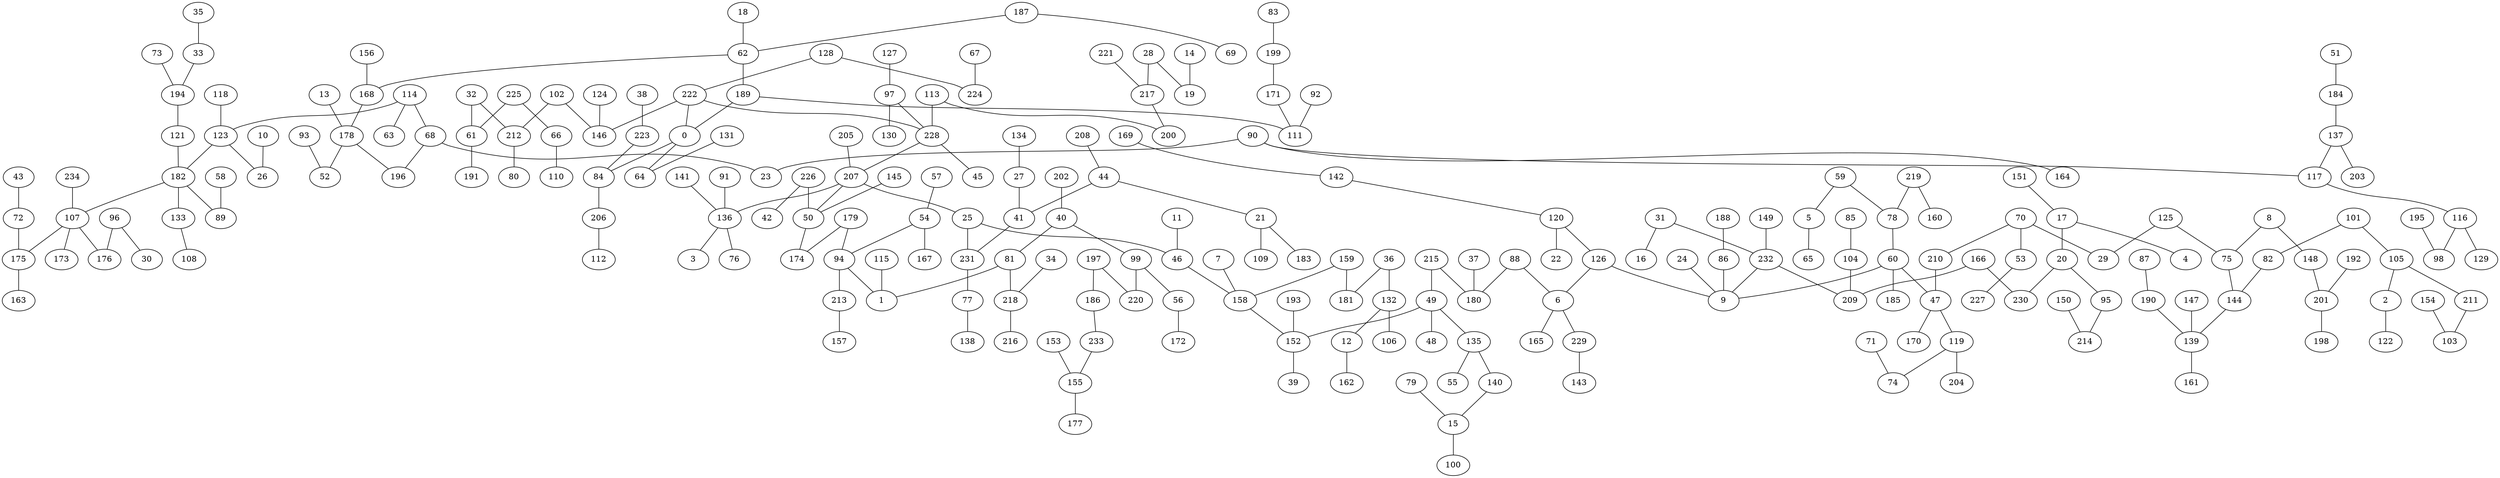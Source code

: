strict graph kruskal{
	121 -- 182;
	136 -- 76;
	14 -- 19;
	190 -- 139;
	68 -- 196;
	36 -- 132;
	178 -- 196;
	35 -- 33;
	222 -- 146;
	31 -- 16;
	228 -- 207;
	6 -- 229;
	232 -- 9;
	233 -- 155;
	96 -- 176;
	153 -- 155;
	50 -- 174;
	38 -- 223;
	25 -- 231;
	114 -- 123;
	222 -- 0;
	88 -- 6;
	75 -- 144;
	90 -- 117;
	126 -- 9;
	62 -- 168;
	184 -- 137;
	7 -- 158;
	193 -- 152;
	123 -- 26;
	166 -- 230;
	49 -- 152;
	56 -- 172;
	114 -- 68;
	210 -- 47;
	79 -- 15;
	159 -- 158;
	133 -- 108;
	215 -- 49;
	158 -- 152;
	86 -- 9;
	104 -- 209;
	17 -- 20;
	47 -- 170;
	113 -- 200;
	51 -- 184;
	205 -- 207;
	207 -- 136;
	99 -- 220;
	82 -- 144;
	166 -- 209;
	189 -- 111;
	125 -- 29;
	135 -- 55;
	168 -- 178;
	70 -- 53;
	128 -- 224;
	70 -- 210;
	8 -- 148;
	199 -- 171;
	78 -- 60;
	70 -- 29;
	17 -- 4;
	101 -- 105;
	101 -- 82;
	144 -- 139;
	102 -- 146;
	140 -- 15;
	13 -- 178;
	117 -- 116;
	84 -- 206;
	197 -- 186;
	71 -- 74;
	188 -- 86;
	136 -- 3;
	90 -- 23;
	8 -- 75;
	123 -- 182;
	99 -- 56;
	207 -- 50;
	148 -- 201;
	223 -- 84;
	21 -- 183;
	31 -- 232;
	46 -- 158;
	107 -- 175;
	197 -- 220;
	195 -- 98;
	20 -- 230;
	93 -- 52;
	58 -- 89;
	12 -- 162;
	36 -- 181;
	139 -- 161;
	222 -- 228;
	43 -- 72;
	175 -- 163;
	107 -- 173;
	28 -- 19;
	207 -- 25;
	102 -- 212;
	60 -- 185;
	120 -- 126;
	53 -- 227;
	151 -- 17;
	221 -- 217;
	10 -- 26;
	182 -- 133;
	105 -- 2;
	49 -- 135;
	128 -- 222;
	206 -- 112;
	25 -- 46;
	132 -- 12;
	189 -- 0;
	81 -- 218;
	149 -- 232;
	142 -- 120;
	211 -- 103;
	147 -- 139;
	159 -- 181;
	124 -- 146;
	105 -- 211;
	59 -- 78;
	171 -- 111;
	125 -- 75;
	97 -- 130;
	61 -- 191;
	187 -- 62;
	49 -- 48;
	11 -- 46;
	88 -- 180;
	182 -- 89;
	68 -- 23;
	232 -- 209;
	20 -- 95;
	215 -- 180;
	145 -- 50;
	126 -- 6;
	228 -- 45;
	119 -- 74;
	32 -- 212;
	33 -- 194;
	182 -- 107;
	72 -- 175;
	85 -- 104;
	107 -- 176;
	59 -- 5;
	231 -- 77;
	113 -- 228;
	120 -- 22;
	201 -- 198;
	60 -- 47;
	60 -- 9;
	62 -- 189;
	47 -- 119;
	229 -- 143;
	212 -- 80;
	134 -- 27;
	41 -- 231;
	94 -- 213;
	44 -- 41;
	87 -- 190;
	225 -- 61;
	202 -- 40;
	97 -- 228;
	141 -- 136;
	178 -- 52;
	179 -- 94;
	94 -- 1;
	219 -- 160;
	208 -- 44;
	217 -- 200;
	179 -- 174;
	54 -- 167;
	234 -- 107;
	95 -- 214;
	137 -- 117;
	77 -- 138;
	40 -- 99;
	135 -- 140;
	137 -- 203;
	34 -- 218;
	90 -- 164;
	96 -- 30;
	40 -- 81;
	81 -- 1;
	154 -- 103;
	192 -- 201;
	114 -- 63;
	119 -- 204;
	28 -- 217;
	213 -- 157;
	0 -- 64;
	187 -- 69;
	27 -- 41;
	116 -- 98;
	116 -- 129;
	6 -- 165;
	44 -- 21;
	156 -- 168;
	226 -- 42;
	0 -- 84;
	15 -- 100;
	152 -- 39;
	225 -- 66;
	169 -- 142;
	186 -- 233;
	219 -- 78;
	32 -- 61;
	21 -- 109;
	37 -- 180;
	226 -- 50;
	118 -- 123;
	194 -- 121;
	54 -- 94;
	127 -- 97;
	115 -- 1;
	66 -- 110;
	2 -- 122;
	67 -- 224;
	92 -- 111;
	5 -- 65;
	131 -- 64;
	132 -- 106;
	57 -- 54;
	83 -- 199;
	155 -- 177;
	91 -- 136;
	150 -- 214;
	73 -- 194;
	218 -- 216;
	18 -- 62;
	24 -- 9;
}
strict graph grafo{
	93 -- 52;
	105 -- 101;
	105 -- 2;
	105 -- 211;
	4 -- 17;
	182 -- 121;
	182 -- 123;
	182 -- 133;
	182 -- 89;
	182 -- 107;
	30 -- 96;
	184 -- 137;
	184 -- 51;
	114 -- 123;
	114 -- 68;
	114 -- 63;
	183 -- 21;
	56 -- 172;
	56 -- 99;
	148 -- 8;
	148 -- 201;
	231 -- 25;
	231 -- 77;
	231 -- 41;
	50 -- 174;
	50 -- 207;
	50 -- 145;
	50 -- 226;
	13 -- 178;
	48 -- 49;
	206 -- 84;
	206 -- 112;
	163 -- 175;
	124 -- 146;
	83 -- 199;
	176 -- 96;
	176 -- 107;
	130 -- 97;
	201 -- 148;
	201 -- 198;
	201 -- 192;
	82 -- 144;
	82 -- 101;
	137 -- 184;
	137 -- 203;
	137 -- 117;
	122 -- 2;
	167 -- 54;
	128 -- 224;
	128 -- 222;
	214 -- 95;
	214 -- 150;
	200 -- 113;
	200 -- 217;
	35 -- 33;
	11 -- 46;
	198 -- 201;
	77 -- 231;
	77 -- 138;
	144 -- 75;
	144 -- 82;
	144 -- 139;
	140 -- 15;
	39 -- 152;
	69 -- 187;
	75 -- 144;
	75 -- 8;
	75 -- 125;
	84 -- 206;
	84 -- 223;
	84 -- 178;
	68 -- 196;
	68 -- 114;
	68 -- 23;
	97 -- 130;
	97 -- 228;
	97 -- 127;
	228 -- 207;
	228 -- 222;
	228 -- 113;
	228 -- 45;
	228 -- 97;
	74 -- 71;
	74 -- 119;
	47 -- 170;
	47 -- 210;
	47 -- 60;
	1 -- 94;
	1 -- 81;
	1 -- 115;
	107 -- 175;
	107 -- 173;
	107 -- 182;
	107 -- 176;
	107 -- 234;
	43 -- 72;
	72 -- 43;
	72 -- 175;
	165 -- 6;
	103 -- 211;
	103 -- 154;
	161 -- 139;
	22 -- 120;
	64 -- 0;
	64 -- 131;
	146 -- 222;
	146 -- 102;
	146 -- 124;
	92 -- 111;
	111 -- 189;
	111 -- 171;
	111 -- 92;
	215 -- 49;
	215 -- 20;
	179 -- 174;
	179 -- 94;
	208 -- 44;
	159 -- 158;
	159 -- 181;
	216 -- 218;
	191 -- 61;
	153 -- 155;
	121 -- 182;
	121 -- 194;
	18 -- 62;
	157 -- 213;
	26 -- 123;
	26 -- 10;
	189 -- 111;
	189 -- 0;
	120 -- 126;
	120 -- 142;
	120 -- 22;
	194 -- 33;
	194 -- 121;
	194 -- 73;
	195 -- 98;
	100 -- 15;
	51 -- 184;
	217 -- 221;
	217 -- 200;
	217 -- 28;
	234 -- 107;
	139 -- 190;
	139 -- 144;
	139 -- 161;
	139 -- 147;
	102 -- 146;
	102 -- 212;
	102 -- 58;
	112 -- 206;
	52 -- 93;
	52 -- 178;
	78 -- 60;
	78 -- 59;
	78 -- 219;
	116 -- 117;
	116 -- 98;
	116 -- 129;
	118 -- 123;
	219 -- 160;
	219 -- 78;
	131 -- 64;
	193 -- 152;
	155 -- 153;
	155 -- 233;
	155 -- 177;
	149 -- 232;
	21 -- 183;
	21 -- 44;
	21 -- 109;
	125 -- 29;
	125 -- 75;
	170 -- 47;
	162 -- 12;
	207 -- 228;
	207 -- 205;
	207 -- 136;
	207 -- 50;
	207 -- 25;
	61 -- 191;
	61 -- 225;
	61 -- 32;
	132 -- 36;
	132 -- 12;
	132 -- 106;
	180 -- 88;
	180 -- 37;
	33 -- 35;
	33 -- 194;
	192 -- 201;
	143 -- 229;
	160 -- 219;
	145 -- 50;
	147 -- 139;
	65 -- 5;
	29 -- 70;
	29 -- 125;
	227 -- 53;
	220 -- 99;
	220 -- 197;
	181 -- 36;
	181 -- 159;
	225 -- 61;
	225 -- 66;
	44 -- 41;
	44 -- 208;
	44 -- 21;
	49 -- 152;
	49 -- 215;
	49 -- 135;
	49 -- 48;
	96 -- 176;
	96 -- 30;
	54 -- 167;
	54 -- 94;
	54 -- 57;
	133 -- 108;
	133 -- 182;
	94 -- 213;
	94 -- 1;
	94 -- 179;
	94 -- 54;
	156 -- 168;
	88 -- 6;
	88 -- 180;
	119 -- 74;
	119 -- 59;
	119 -- 204;
	16 -- 31;
	58 -- 89;
	58 -- 102;
	205 -- 207;
	32 -- 212;
	32 -- 61;
	66 -- 225;
	66 -- 110;
	98 -- 195;
	98 -- 116;
	95 -- 20;
	95 -- 214;
	229 -- 6;
	229 -- 143;
	175 -- 107;
	175 -- 163;
	175 -- 72;
	81 -- 218;
	81 -- 1;
	81 -- 40;
	62 -- 168;
	62 -- 187;
	62 -- 18;
	9 -- 232;
	9 -- 126;
	9 -- 86;
	9 -- 60;
	9 -- 24;
	188 -- 86;
	199 -- 171;
	199 -- 83;
	42 -- 226;
	204 -- 119;
	17 -- 20;
	17 -- 4;
	17 -- 151;
	53 -- 70;
	53 -- 227;
	108 -- 133;
	109 -- 21;
	104 -- 209;
	104 -- 85;
	173 -- 107;
	142 -- 120;
	142 -- 169;
	60 -- 78;
	60 -- 185;
	60 -- 47;
	60 -- 9;
	230 -- 166;
	230 -- 20;
	138 -- 77;
	203 -- 137;
	110 -- 66;
	91 -- 136;
	151 -- 17;
	129 -- 116;
	150 -- 214;
	174 -- 50;
	174 -- 179;
	141 -- 136;
	5 -- 59;
	5 -- 65;
	86 -- 9;
	86 -- 188;
	134 -- 27;
	71 -- 74;
	15 -- 79;
	15 -- 140;
	15 -- 100;
	89 -- 58;
	89 -- 182;
	224 -- 128;
	224 -- 67;
	27 -- 134;
	27 -- 41;
	41 -- 231;
	41 -- 44;
	41 -- 27;
	123 -- 114;
	123 -- 26;
	123 -- 182;
	123 -- 118;
	8 -- 148;
	8 -- 75;
	38 -- 223;
	36 -- 132;
	36 -- 181;
	25 -- 231;
	25 -- 207;
	25 -- 46;
	223 -- 38;
	223 -- 84;
	178 -- 196;
	178 -- 168;
	178 -- 13;
	178 -- 52;
	178 -- 84;
	154 -- 103;
	7 -- 158;
	218 -- 81;
	218 -- 34;
	218 -- 216;
	76 -- 136;
	70 -- 29;
	70 -- 210;
	70 -- 53;
	57 -- 54;
	90 -- 117;
	90 -- 23;
	90 -- 164;
	24 -- 9;
	0 -- 222;
	0 -- 189;
	0 -- 64;
	101 -- 105;
	101 -- 82;
	40 -- 202;
	40 -- 99;
	40 -- 81;
	185 -- 60;
	169 -- 142;
	168 -- 62;
	168 -- 178;
	168 -- 156;
	31 -- 16;
	31 -- 232;
	99 -- 220;
	99 -- 56;
	99 -- 40;
	37 -- 180;
	46 -- 158;
	46 -- 25;
	46 -- 11;
	113 -- 200;
	113 -- 228;
	20 -- 17;
	20 -- 230;
	20 -- 95;
	20 -- 215;
	233 -- 155;
	233 -- 186;
	213 -- 94;
	213 -- 157;
	14 -- 19;
	45 -- 228;
	152 -- 193;
	152 -- 49;
	152 -- 158;
	152 -- 79;
	152 -- 39;
	28 -- 19;
	28 -- 217;
	196 -- 178;
	196 -- 68;
	2 -- 105;
	2 -- 122;
	127 -- 97;
	226 -- 42;
	226 -- 50;
	55 -- 135;
	87 -- 190;
	202 -- 40;
	222 -- 146;
	222 -- 0;
	222 -- 228;
	222 -- 128;
	63 -- 114;
	59 -- 78;
	59 -- 5;
	59 -- 119;
	136 -- 76;
	136 -- 207;
	136 -- 3;
	136 -- 141;
	136 -- 91;
	79 -- 15;
	79 -- 152;
	158 -- 7;
	158 -- 159;
	158 -- 152;
	158 -- 46;
	23 -- 90;
	23 -- 68;
	166 -- 230;
	166 -- 209;
	117 -- 90;
	117 -- 116;
	117 -- 137;
	164 -- 90;
	67 -- 224;
	12 -- 162;
	12 -- 132;
	209 -- 104;
	209 -- 166;
	209 -- 232;
	6 -- 229;
	6 -- 88;
	6 -- 126;
	6 -- 165;
	80 -- 212;
	211 -- 103;
	211 -- 105;
	172 -- 56;
	210 -- 47;
	210 -- 70;
	10 -- 26;
	232 -- 9;
	232 -- 31;
	232 -- 149;
	232 -- 209;
	190 -- 139;
	190 -- 87;
	221 -- 217;
	177 -- 155;
	115 -- 1;
	106 -- 132;
	19 -- 14;
	19 -- 28;
	85 -- 104;
	135 -- 55;
	135 -- 49;
	212 -- 102;
	212 -- 32;
	212 -- 80;
	187 -- 62;
	187 -- 69;
	3 -- 136;
	171 -- 199;
	171 -- 111;
	197 -- 186;
	197 -- 220;
	186 -- 197;
	186 -- 233;
	34 -- 218;
	73 -- 194;
	126 -- 9;
	126 -- 120;
	126 -- 6;
}


